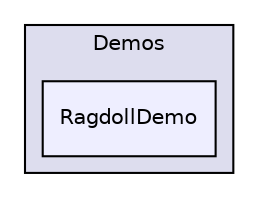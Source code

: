 digraph "bullet/bullet-2.82-r2704/Demos/RagdollDemo" {
  compound=true
  node [ fontsize="10", fontname="Helvetica"];
  edge [ labelfontsize="10", labelfontname="Helvetica"];
  subgraph clusterdir_fbeee990c6fb95278eb756dfe9f9c37f {
    graph [ bgcolor="#ddddee", pencolor="black", label="Demos" fontname="Helvetica", fontsize="10", URL="dir_fbeee990c6fb95278eb756dfe9f9c37f.html"]
  dir_e5713fc1448fa0a8e8743602b6657b74 [shape=box, label="RagdollDemo", style="filled", fillcolor="#eeeeff", pencolor="black", URL="dir_e5713fc1448fa0a8e8743602b6657b74.html"];
  }
}
